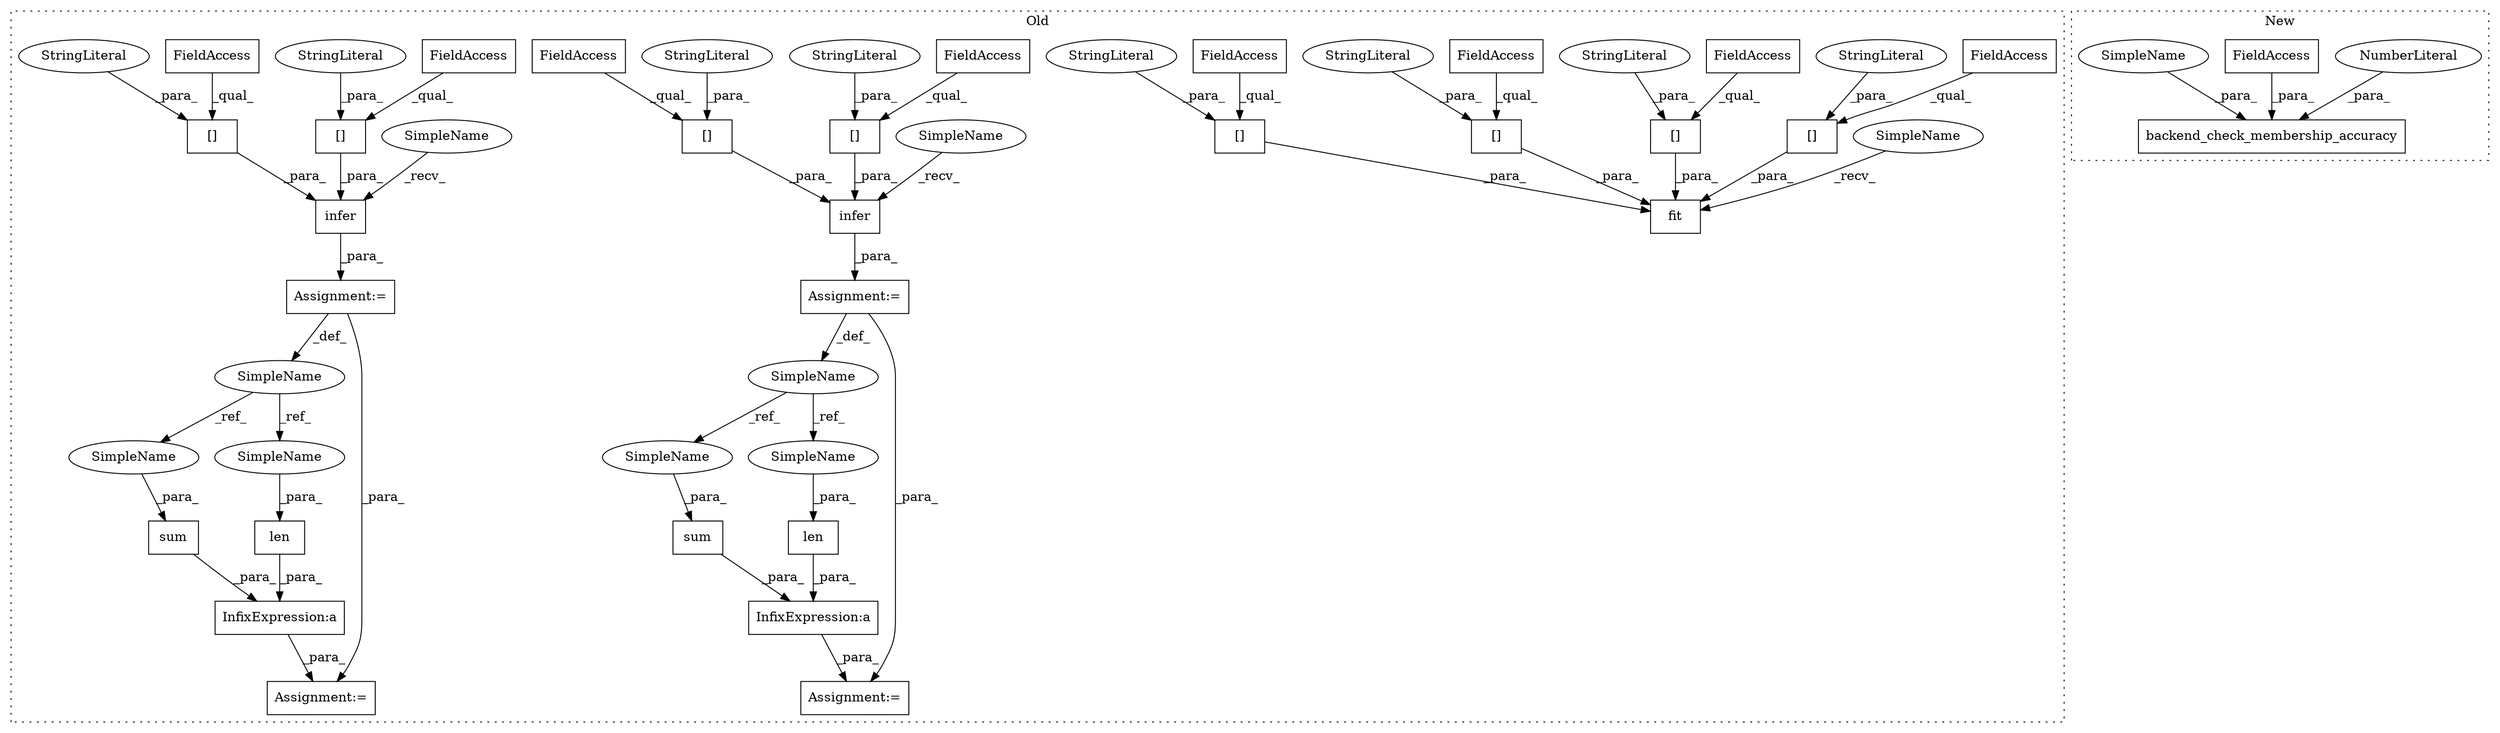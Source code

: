 digraph G {
subgraph cluster0 {
1 [label="len" a="32" s="4407,4425" l="4,1" shape="box"];
3 [label="InfixExpression:a" a="27" s="4404" l="3" shape="box"];
5 [label="infer" a="32" s="4157,4248" l="6,1" shape="box"];
6 [label="[]" a="2" s="4206,4247" l="8,1" shape="box"];
7 [label="infer" a="32" s="4278,4365" l="6,1" shape="box"];
8 [label="fit" a="32" s="3955,4126" l="4,1" shape="box"];
9 [label="InfixExpression:a" a="27" s="4463" l="3" shape="box"];
10 [label="[]" a="2" s="4086,4125" l="7,1" shape="box"];
11 [label="len" a="32" s="4466,4483" l="4,1" shape="box"];
12 [label="[]" a="2" s="4284,4323" l="7,1" shape="box"];
14 [label="FieldAccess" a="22" s="4284" l="6" shape="box"];
15 [label="[]" a="2" s="4163,4204" l="8,1" shape="box"];
16 [label="FieldAccess" a="22" s="4086" l="6" shape="box"];
17 [label="[]" a="2" s="3959,4000" l="8,1" shape="box"];
18 [label="FieldAccess" a="22" s="3959" l="7" shape="box"];
19 [label="[]" a="2" s="4325,4364" l="7,1" shape="box"];
20 [label="FieldAccess" a="22" s="4163" l="7" shape="box"];
21 [label="[]" a="2" s="4002,4043" l="8,1" shape="box"];
22 [label="FieldAccess" a="22" s="4325" l="6" shape="box"];
23 [label="[]" a="2" s="4045,4084" l="7,1" shape="box"];
24 [label="FieldAccess" a="22" s="4002" l="7" shape="box"];
25 [label="FieldAccess" a="22" s="4045" l="6" shape="box"];
26 [label="FieldAccess" a="22" s="4206" l="7" shape="box"];
27 [label="sum" a="32" s="4445,4462" l="4,1" shape="box"];
28 [label="SimpleName" a="42" s="4257" l="13" shape="ellipse"];
29 [label="sum" a="32" s="4385,4403" l="4,1" shape="box"];
30 [label="SimpleName" a="42" s="4135" l="14" shape="ellipse"];
31 [label="StringLiteral" a="45" s="4052" l="32" shape="ellipse"];
32 [label="Assignment:=" a="7" s="4270" l="1" shape="box"];
33 [label="StringLiteral" a="45" s="3967" l="33" shape="ellipse"];
34 [label="StringLiteral" a="45" s="4214" l="33" shape="ellipse"];
35 [label="StringLiteral" a="45" s="4171" l="33" shape="ellipse"];
36 [label="Assignment:=" a="7" s="4149" l="1" shape="box"];
37 [label="Assignment:=" a="7" s="4383" l="1" shape="box"];
38 [label="StringLiteral" a="45" s="4010" l="33" shape="ellipse"];
39 [label="StringLiteral" a="45" s="4093" l="32" shape="ellipse"];
40 [label="StringLiteral" a="45" s="4291" l="32" shape="ellipse"];
41 [label="Assignment:=" a="7" s="4443" l="1" shape="box"];
42 [label="StringLiteral" a="45" s="4332" l="32" shape="ellipse"];
43 [label="SimpleName" a="42" s="4389" l="14" shape="ellipse"];
44 [label="SimpleName" a="42" s="4411" l="14" shape="ellipse"];
45 [label="SimpleName" a="42" s="4150" l="6" shape="ellipse"];
46 [label="SimpleName" a="42" s="3948" l="6" shape="ellipse"];
47 [label="SimpleName" a="42" s="4271" l="6" shape="ellipse"];
48 [label="SimpleName" a="42" s="4449" l="13" shape="ellipse"];
49 [label="SimpleName" a="42" s="4470" l="13" shape="ellipse"];
label = "Old";
style="dotted";
}
subgraph cluster1 {
2 [label="backend_check_membership_accuracy" a="32" s="2653,2742" l="34,1" shape="box"];
4 [label="NumberLiteral" a="34" s="2738" l="4" shape="ellipse"];
13 [label="FieldAccess" a="22" s="2719" l="18" shape="box"];
50 [label="SimpleName" a="42" s="2687" l="6" shape="ellipse"];
label = "New";
style="dotted";
}
1 -> 3 [label="_para_"];
3 -> 37 [label="_para_"];
4 -> 2 [label="_para_"];
5 -> 36 [label="_para_"];
6 -> 5 [label="_para_"];
7 -> 32 [label="_para_"];
9 -> 41 [label="_para_"];
10 -> 8 [label="_para_"];
11 -> 9 [label="_para_"];
12 -> 7 [label="_para_"];
13 -> 2 [label="_para_"];
14 -> 12 [label="_qual_"];
15 -> 5 [label="_para_"];
16 -> 10 [label="_qual_"];
17 -> 8 [label="_para_"];
18 -> 17 [label="_qual_"];
19 -> 7 [label="_para_"];
20 -> 15 [label="_qual_"];
21 -> 8 [label="_para_"];
22 -> 19 [label="_qual_"];
23 -> 8 [label="_para_"];
24 -> 21 [label="_qual_"];
25 -> 23 [label="_qual_"];
26 -> 6 [label="_qual_"];
27 -> 9 [label="_para_"];
28 -> 48 [label="_ref_"];
28 -> 49 [label="_ref_"];
29 -> 3 [label="_para_"];
30 -> 43 [label="_ref_"];
30 -> 44 [label="_ref_"];
31 -> 23 [label="_para_"];
32 -> 28 [label="_def_"];
32 -> 41 [label="_para_"];
33 -> 17 [label="_para_"];
34 -> 6 [label="_para_"];
35 -> 15 [label="_para_"];
36 -> 37 [label="_para_"];
36 -> 30 [label="_def_"];
38 -> 21 [label="_para_"];
39 -> 10 [label="_para_"];
40 -> 12 [label="_para_"];
42 -> 19 [label="_para_"];
43 -> 29 [label="_para_"];
44 -> 1 [label="_para_"];
45 -> 5 [label="_recv_"];
46 -> 8 [label="_recv_"];
47 -> 7 [label="_recv_"];
48 -> 27 [label="_para_"];
49 -> 11 [label="_para_"];
50 -> 2 [label="_para_"];
}